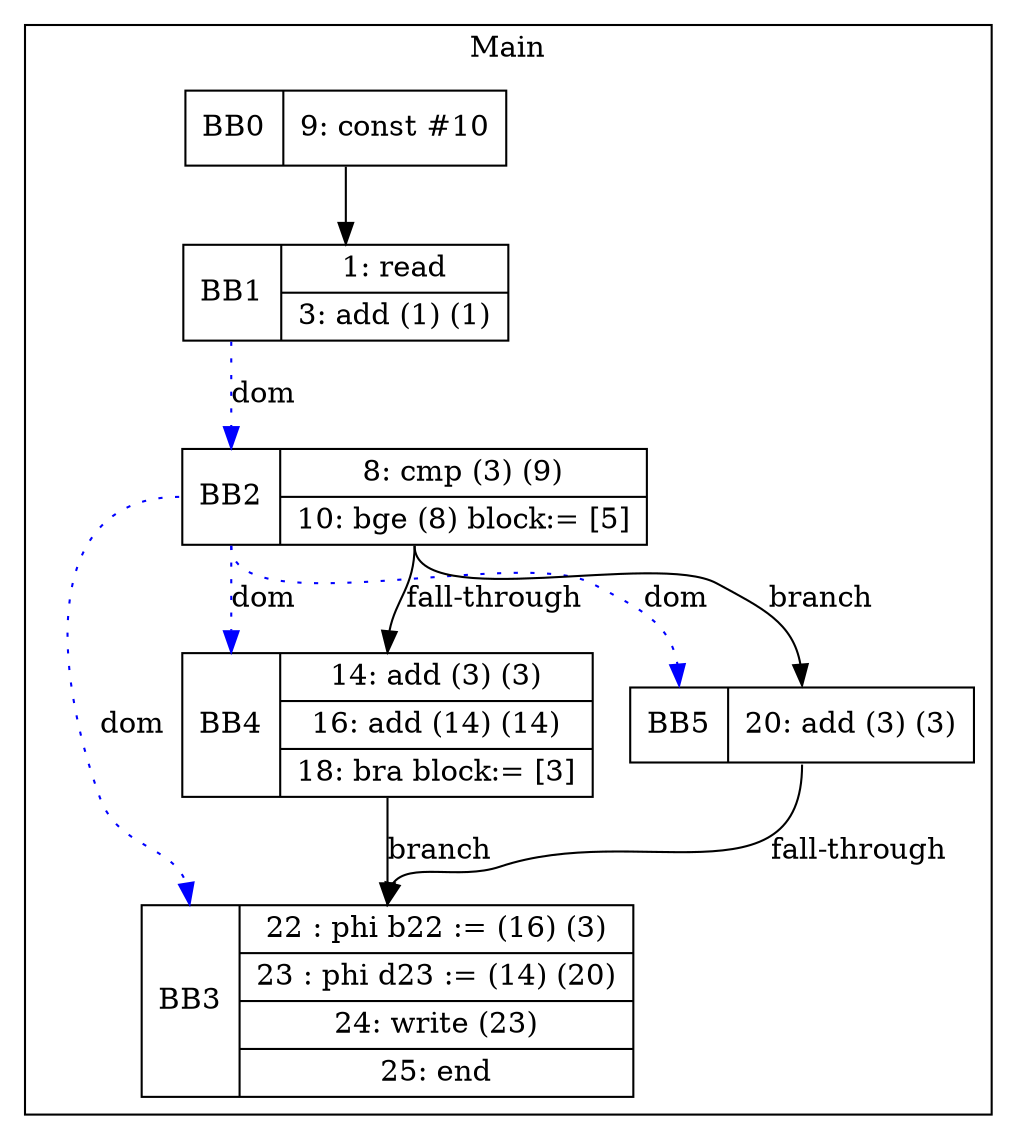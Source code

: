 digraph G {
node [shape=record];
subgraph cluster_main{
label = "Main";
BB0 [shape=record, label="<b>BB0|{9: const #10}"];
BB1 [shape=record, label="<b>BB1|{1: read|3: add (1) (1)}"];
BB2 [shape=record, label="<b>BB2|{8: cmp (3) (9)|10: bge (8) block:= [5]}"];
BB3 [shape=record, label="<b>BB3|{22 : phi b22 := (16) (3)|23 : phi d23 := (14) (20)|24: write (23)|25: end}"];
BB4 [shape=record, label="<b>BB4|{14: add (3) (3)|16: add (14) (14)|18: bra block:= [3]}"];
BB5 [shape=record, label="<b>BB5|{20: add (3) (3)}"];
}
BB0:s -> BB1:n ;
BB2:b -> BB3:b [color=blue, style=dotted, label="dom"];
BB2:b -> BB4:b [color=blue, style=dotted, label="dom"];
BB1:b -> BB2:b [color=blue, style=dotted, label="dom"];
BB2:b -> BB5:b [color=blue, style=dotted, label="dom"];
BB2:s -> BB5:n [label="branch"];
BB4:s -> BB3:n [label="branch"];
BB5:s -> BB3:n [label="fall-through"];
BB2:s -> BB4:n [label="fall-through"];
}
